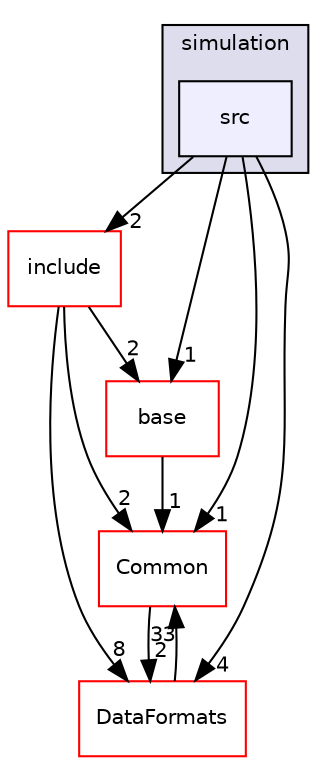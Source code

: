 digraph "/home/travis/build/AliceO2Group/AliceO2/Detectors/FIT/FDD/simulation/src" {
  bgcolor=transparent;
  compound=true
  node [ fontsize="10", fontname="Helvetica"];
  edge [ labelfontsize="10", labelfontname="Helvetica"];
  subgraph clusterdir_f0fa586345106a7c1715ccd7aa13aaee {
    graph [ bgcolor="#ddddee", pencolor="black", label="simulation" fontname="Helvetica", fontsize="10", URL="dir_f0fa586345106a7c1715ccd7aa13aaee.html"]
  dir_9f2f79ca7be5af085ed9b57fc482ece6 [shape=box, label="src", style="filled", fillcolor="#eeeeff", pencolor="black", URL="dir_9f2f79ca7be5af085ed9b57fc482ece6.html"];
  }
  dir_1ea4f5023fc6129dbdfa67598ac85edc [shape=box label="include" color="red" URL="dir_1ea4f5023fc6129dbdfa67598ac85edc.html"];
  dir_4ab6b4cc6a7edbff49100e9123df213f [shape=box label="Common" color="red" URL="dir_4ab6b4cc6a7edbff49100e9123df213f.html"];
  dir_e3378330628bb5a530079636b74abbc9 [shape=box label="base" color="red" URL="dir_e3378330628bb5a530079636b74abbc9.html"];
  dir_2171f7ec022c5423887b07c69b2f5b48 [shape=box label="DataFormats" color="red" URL="dir_2171f7ec022c5423887b07c69b2f5b48.html"];
  dir_1ea4f5023fc6129dbdfa67598ac85edc->dir_4ab6b4cc6a7edbff49100e9123df213f [headlabel="2", labeldistance=1.5 headhref="dir_000286_000027.html"];
  dir_1ea4f5023fc6129dbdfa67598ac85edc->dir_e3378330628bb5a530079636b74abbc9 [headlabel="2", labeldistance=1.5 headhref="dir_000286_000166.html"];
  dir_1ea4f5023fc6129dbdfa67598ac85edc->dir_2171f7ec022c5423887b07c69b2f5b48 [headlabel="8", labeldistance=1.5 headhref="dir_000286_000076.html"];
  dir_9f2f79ca7be5af085ed9b57fc482ece6->dir_1ea4f5023fc6129dbdfa67598ac85edc [headlabel="2", labeldistance=1.5 headhref="dir_000317_000286.html"];
  dir_9f2f79ca7be5af085ed9b57fc482ece6->dir_4ab6b4cc6a7edbff49100e9123df213f [headlabel="1", labeldistance=1.5 headhref="dir_000317_000027.html"];
  dir_9f2f79ca7be5af085ed9b57fc482ece6->dir_e3378330628bb5a530079636b74abbc9 [headlabel="1", labeldistance=1.5 headhref="dir_000317_000166.html"];
  dir_9f2f79ca7be5af085ed9b57fc482ece6->dir_2171f7ec022c5423887b07c69b2f5b48 [headlabel="4", labeldistance=1.5 headhref="dir_000317_000076.html"];
  dir_4ab6b4cc6a7edbff49100e9123df213f->dir_2171f7ec022c5423887b07c69b2f5b48 [headlabel="2", labeldistance=1.5 headhref="dir_000027_000076.html"];
  dir_e3378330628bb5a530079636b74abbc9->dir_4ab6b4cc6a7edbff49100e9123df213f [headlabel="1", labeldistance=1.5 headhref="dir_000166_000027.html"];
  dir_2171f7ec022c5423887b07c69b2f5b48->dir_4ab6b4cc6a7edbff49100e9123df213f [headlabel="33", labeldistance=1.5 headhref="dir_000076_000027.html"];
}
